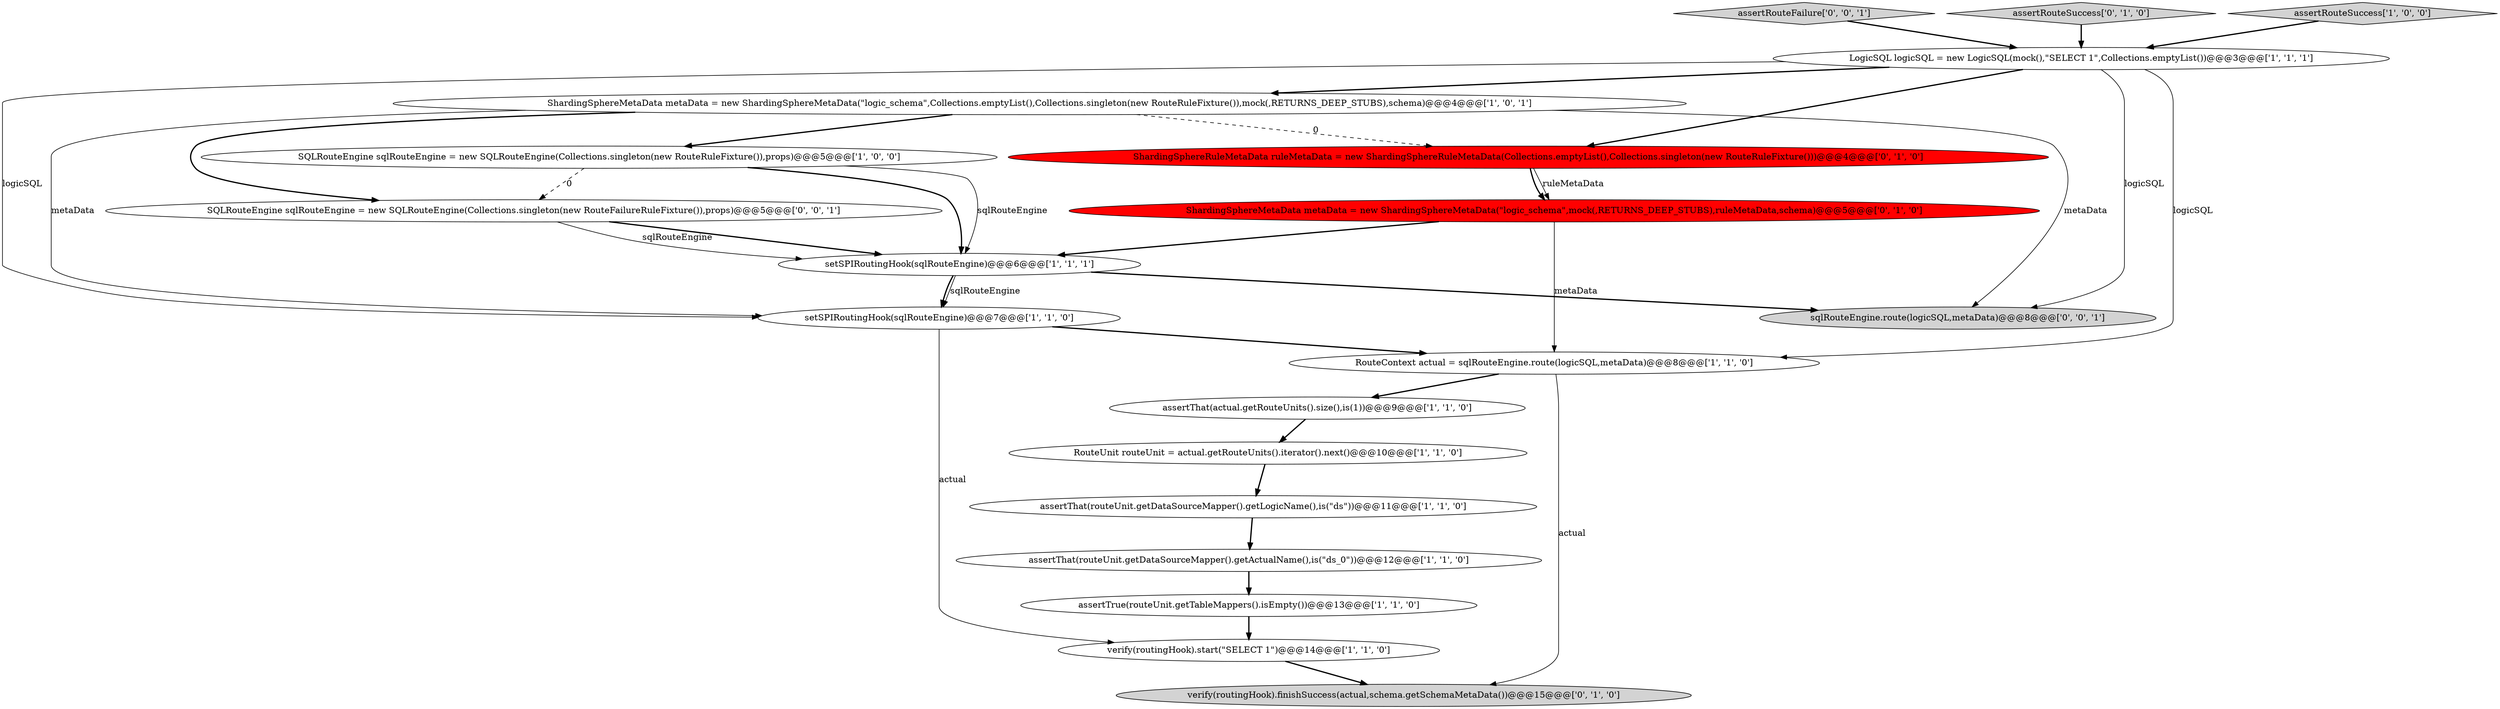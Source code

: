 digraph {
8 [style = filled, label = "ShardingSphereMetaData metaData = new ShardingSphereMetaData(\"logic_schema\",Collections.emptyList(),Collections.singleton(new RouteRuleFixture()),mock(,RETURNS_DEEP_STUBS),schema)@@@4@@@['1', '0', '1']", fillcolor = white, shape = ellipse image = "AAA0AAABBB1BBB"];
9 [style = filled, label = "RouteContext actual = sqlRouteEngine.route(logicSQL,metaData)@@@8@@@['1', '1', '0']", fillcolor = white, shape = ellipse image = "AAA0AAABBB1BBB"];
11 [style = filled, label = "assertThat(actual.getRouteUnits().size(),is(1))@@@9@@@['1', '1', '0']", fillcolor = white, shape = ellipse image = "AAA0AAABBB1BBB"];
15 [style = filled, label = "verify(routingHook).finishSuccess(actual,schema.getSchemaMetaData())@@@15@@@['0', '1', '0']", fillcolor = lightgray, shape = ellipse image = "AAA0AAABBB2BBB"];
19 [style = filled, label = "assertRouteFailure['0', '0', '1']", fillcolor = lightgray, shape = diamond image = "AAA0AAABBB3BBB"];
17 [style = filled, label = "SQLRouteEngine sqlRouteEngine = new SQLRouteEngine(Collections.singleton(new RouteFailureRuleFixture()),props)@@@5@@@['0', '0', '1']", fillcolor = white, shape = ellipse image = "AAA0AAABBB3BBB"];
16 [style = filled, label = "assertRouteSuccess['0', '1', '0']", fillcolor = lightgray, shape = diamond image = "AAA0AAABBB2BBB"];
0 [style = filled, label = "SQLRouteEngine sqlRouteEngine = new SQLRouteEngine(Collections.singleton(new RouteRuleFixture()),props)@@@5@@@['1', '0', '0']", fillcolor = white, shape = ellipse image = "AAA0AAABBB1BBB"];
5 [style = filled, label = "setSPIRoutingHook(sqlRouteEngine)@@@6@@@['1', '1', '1']", fillcolor = white, shape = ellipse image = "AAA0AAABBB1BBB"];
7 [style = filled, label = "assertRouteSuccess['1', '0', '0']", fillcolor = lightgray, shape = diamond image = "AAA0AAABBB1BBB"];
4 [style = filled, label = "LogicSQL logicSQL = new LogicSQL(mock(),\"SELECT 1\",Collections.emptyList())@@@3@@@['1', '1', '1']", fillcolor = white, shape = ellipse image = "AAA0AAABBB1BBB"];
12 [style = filled, label = "assertTrue(routeUnit.getTableMappers().isEmpty())@@@13@@@['1', '1', '0']", fillcolor = white, shape = ellipse image = "AAA0AAABBB1BBB"];
10 [style = filled, label = "setSPIRoutingHook(sqlRouteEngine)@@@7@@@['1', '1', '0']", fillcolor = white, shape = ellipse image = "AAA0AAABBB1BBB"];
2 [style = filled, label = "verify(routingHook).start(\"SELECT 1\")@@@14@@@['1', '1', '0']", fillcolor = white, shape = ellipse image = "AAA0AAABBB1BBB"];
18 [style = filled, label = "sqlRouteEngine.route(logicSQL,metaData)@@@8@@@['0', '0', '1']", fillcolor = lightgray, shape = ellipse image = "AAA0AAABBB3BBB"];
6 [style = filled, label = "RouteUnit routeUnit = actual.getRouteUnits().iterator().next()@@@10@@@['1', '1', '0']", fillcolor = white, shape = ellipse image = "AAA0AAABBB1BBB"];
13 [style = filled, label = "ShardingSphereRuleMetaData ruleMetaData = new ShardingSphereRuleMetaData(Collections.emptyList(),Collections.singleton(new RouteRuleFixture()))@@@4@@@['0', '1', '0']", fillcolor = red, shape = ellipse image = "AAA1AAABBB2BBB"];
14 [style = filled, label = "ShardingSphereMetaData metaData = new ShardingSphereMetaData(\"logic_schema\",mock(,RETURNS_DEEP_STUBS),ruleMetaData,schema)@@@5@@@['0', '1', '0']", fillcolor = red, shape = ellipse image = "AAA1AAABBB2BBB"];
1 [style = filled, label = "assertThat(routeUnit.getDataSourceMapper().getActualName(),is(\"ds_0\"))@@@12@@@['1', '1', '0']", fillcolor = white, shape = ellipse image = "AAA0AAABBB1BBB"];
3 [style = filled, label = "assertThat(routeUnit.getDataSourceMapper().getLogicName(),is(\"ds\"))@@@11@@@['1', '1', '0']", fillcolor = white, shape = ellipse image = "AAA0AAABBB1BBB"];
5->10 [style = bold, label=""];
6->3 [style = bold, label=""];
17->5 [style = bold, label=""];
8->18 [style = solid, label="metaData"];
9->11 [style = bold, label=""];
3->1 [style = bold, label=""];
4->10 [style = solid, label="logicSQL"];
11->6 [style = bold, label=""];
4->13 [style = bold, label=""];
5->18 [style = bold, label=""];
7->4 [style = bold, label=""];
8->10 [style = solid, label="metaData"];
0->17 [style = dashed, label="0"];
5->10 [style = solid, label="sqlRouteEngine"];
8->13 [style = dashed, label="0"];
8->0 [style = bold, label=""];
8->17 [style = bold, label=""];
12->2 [style = bold, label=""];
13->14 [style = solid, label="ruleMetaData"];
4->9 [style = solid, label="logicSQL"];
4->18 [style = solid, label="logicSQL"];
10->2 [style = solid, label="actual"];
2->15 [style = bold, label=""];
0->5 [style = solid, label="sqlRouteEngine"];
1->12 [style = bold, label=""];
14->9 [style = solid, label="metaData"];
9->15 [style = solid, label="actual"];
4->8 [style = bold, label=""];
17->5 [style = solid, label="sqlRouteEngine"];
10->9 [style = bold, label=""];
19->4 [style = bold, label=""];
16->4 [style = bold, label=""];
13->14 [style = bold, label=""];
0->5 [style = bold, label=""];
14->5 [style = bold, label=""];
}

